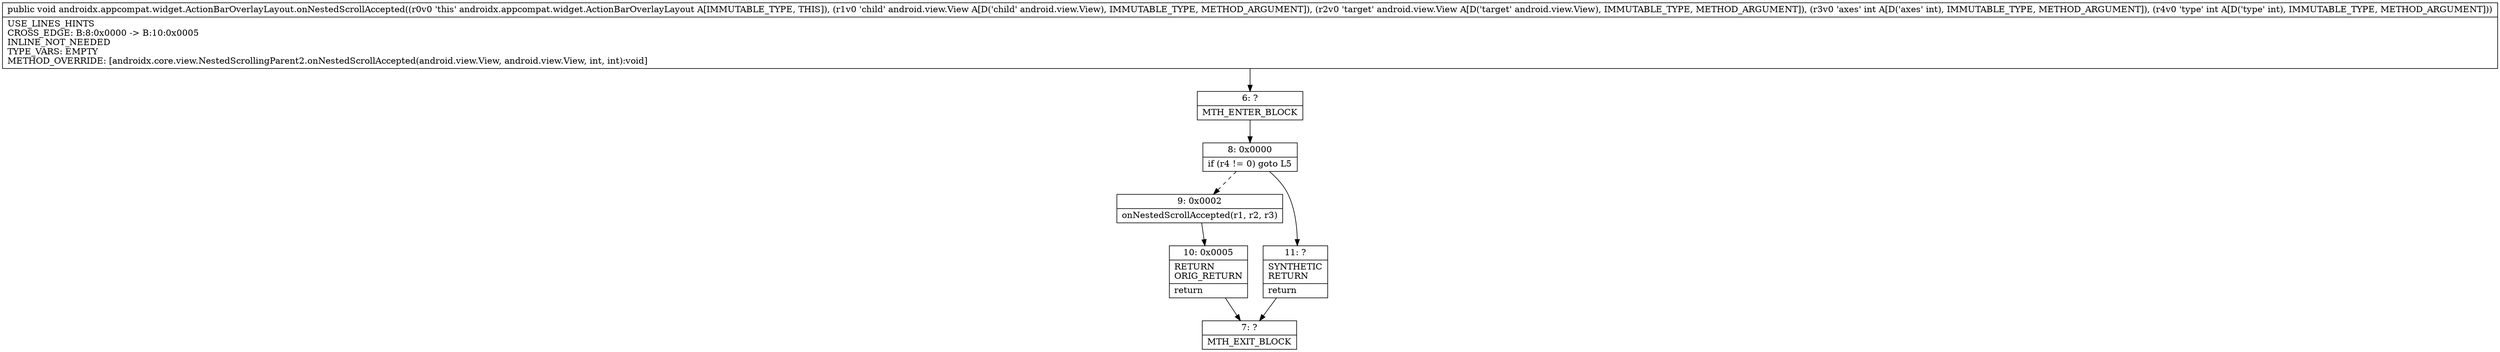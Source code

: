 digraph "CFG forandroidx.appcompat.widget.ActionBarOverlayLayout.onNestedScrollAccepted(Landroid\/view\/View;Landroid\/view\/View;II)V" {
Node_6 [shape=record,label="{6\:\ ?|MTH_ENTER_BLOCK\l}"];
Node_8 [shape=record,label="{8\:\ 0x0000|if (r4 != 0) goto L5\l}"];
Node_9 [shape=record,label="{9\:\ 0x0002|onNestedScrollAccepted(r1, r2, r3)\l}"];
Node_10 [shape=record,label="{10\:\ 0x0005|RETURN\lORIG_RETURN\l|return\l}"];
Node_7 [shape=record,label="{7\:\ ?|MTH_EXIT_BLOCK\l}"];
Node_11 [shape=record,label="{11\:\ ?|SYNTHETIC\lRETURN\l|return\l}"];
MethodNode[shape=record,label="{public void androidx.appcompat.widget.ActionBarOverlayLayout.onNestedScrollAccepted((r0v0 'this' androidx.appcompat.widget.ActionBarOverlayLayout A[IMMUTABLE_TYPE, THIS]), (r1v0 'child' android.view.View A[D('child' android.view.View), IMMUTABLE_TYPE, METHOD_ARGUMENT]), (r2v0 'target' android.view.View A[D('target' android.view.View), IMMUTABLE_TYPE, METHOD_ARGUMENT]), (r3v0 'axes' int A[D('axes' int), IMMUTABLE_TYPE, METHOD_ARGUMENT]), (r4v0 'type' int A[D('type' int), IMMUTABLE_TYPE, METHOD_ARGUMENT]))  | USE_LINES_HINTS\lCROSS_EDGE: B:8:0x0000 \-\> B:10:0x0005\lINLINE_NOT_NEEDED\lTYPE_VARS: EMPTY\lMETHOD_OVERRIDE: [androidx.core.view.NestedScrollingParent2.onNestedScrollAccepted(android.view.View, android.view.View, int, int):void]\l}"];
MethodNode -> Node_6;Node_6 -> Node_8;
Node_8 -> Node_9[style=dashed];
Node_8 -> Node_11;
Node_9 -> Node_10;
Node_10 -> Node_7;
Node_11 -> Node_7;
}

